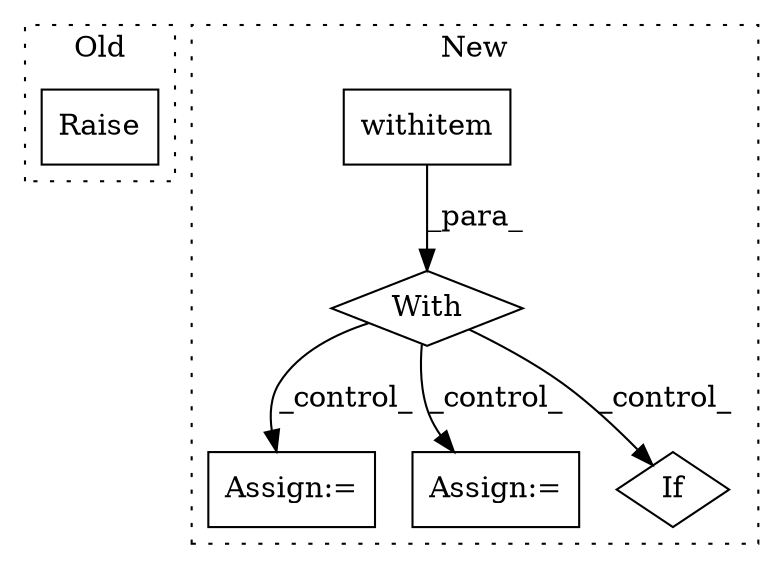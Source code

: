 digraph G {
subgraph cluster0 {
1 [label="Raise" a="91" s="5992" l="6" shape="box"];
label = "Old";
style="dotted";
}
subgraph cluster1 {
2 [label="withitem" a="49" s="8238" l="4" shape="box"];
3 [label="With" a="39" s="8233,8242" l="5,36" shape="diamond"];
4 [label="Assign:=" a="68" s="8342" l="3" shape="box"];
5 [label="Assign:=" a="68" s="8659" l="4" shape="box"];
6 [label="If" a="96" s="8539" l="0" shape="diamond"];
label = "New";
style="dotted";
}
2 -> 3 [label="_para_"];
3 -> 6 [label="_control_"];
3 -> 4 [label="_control_"];
3 -> 5 [label="_control_"];
}